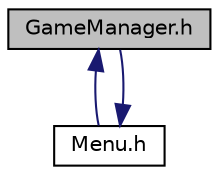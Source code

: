 digraph G
{
  edge [fontname="Helvetica",fontsize="10",labelfontname="Helvetica",labelfontsize="10"];
  node [fontname="Helvetica",fontsize="10",shape=record];
  Node1 [label="GameManager.h",height=0.2,width=0.4,color="black", fillcolor="grey75", style="filled" fontcolor="black"];
  Node1 -> Node2 [dir="back",color="midnightblue",fontsize="10",style="solid"];
  Node2 [label="Menu.h",height=0.2,width=0.4,color="black", fillcolor="white", style="filled",URL="$_menu_8h.html"];
  Node2 -> Node1 [dir="back",color="midnightblue",fontsize="10",style="solid"];
}
